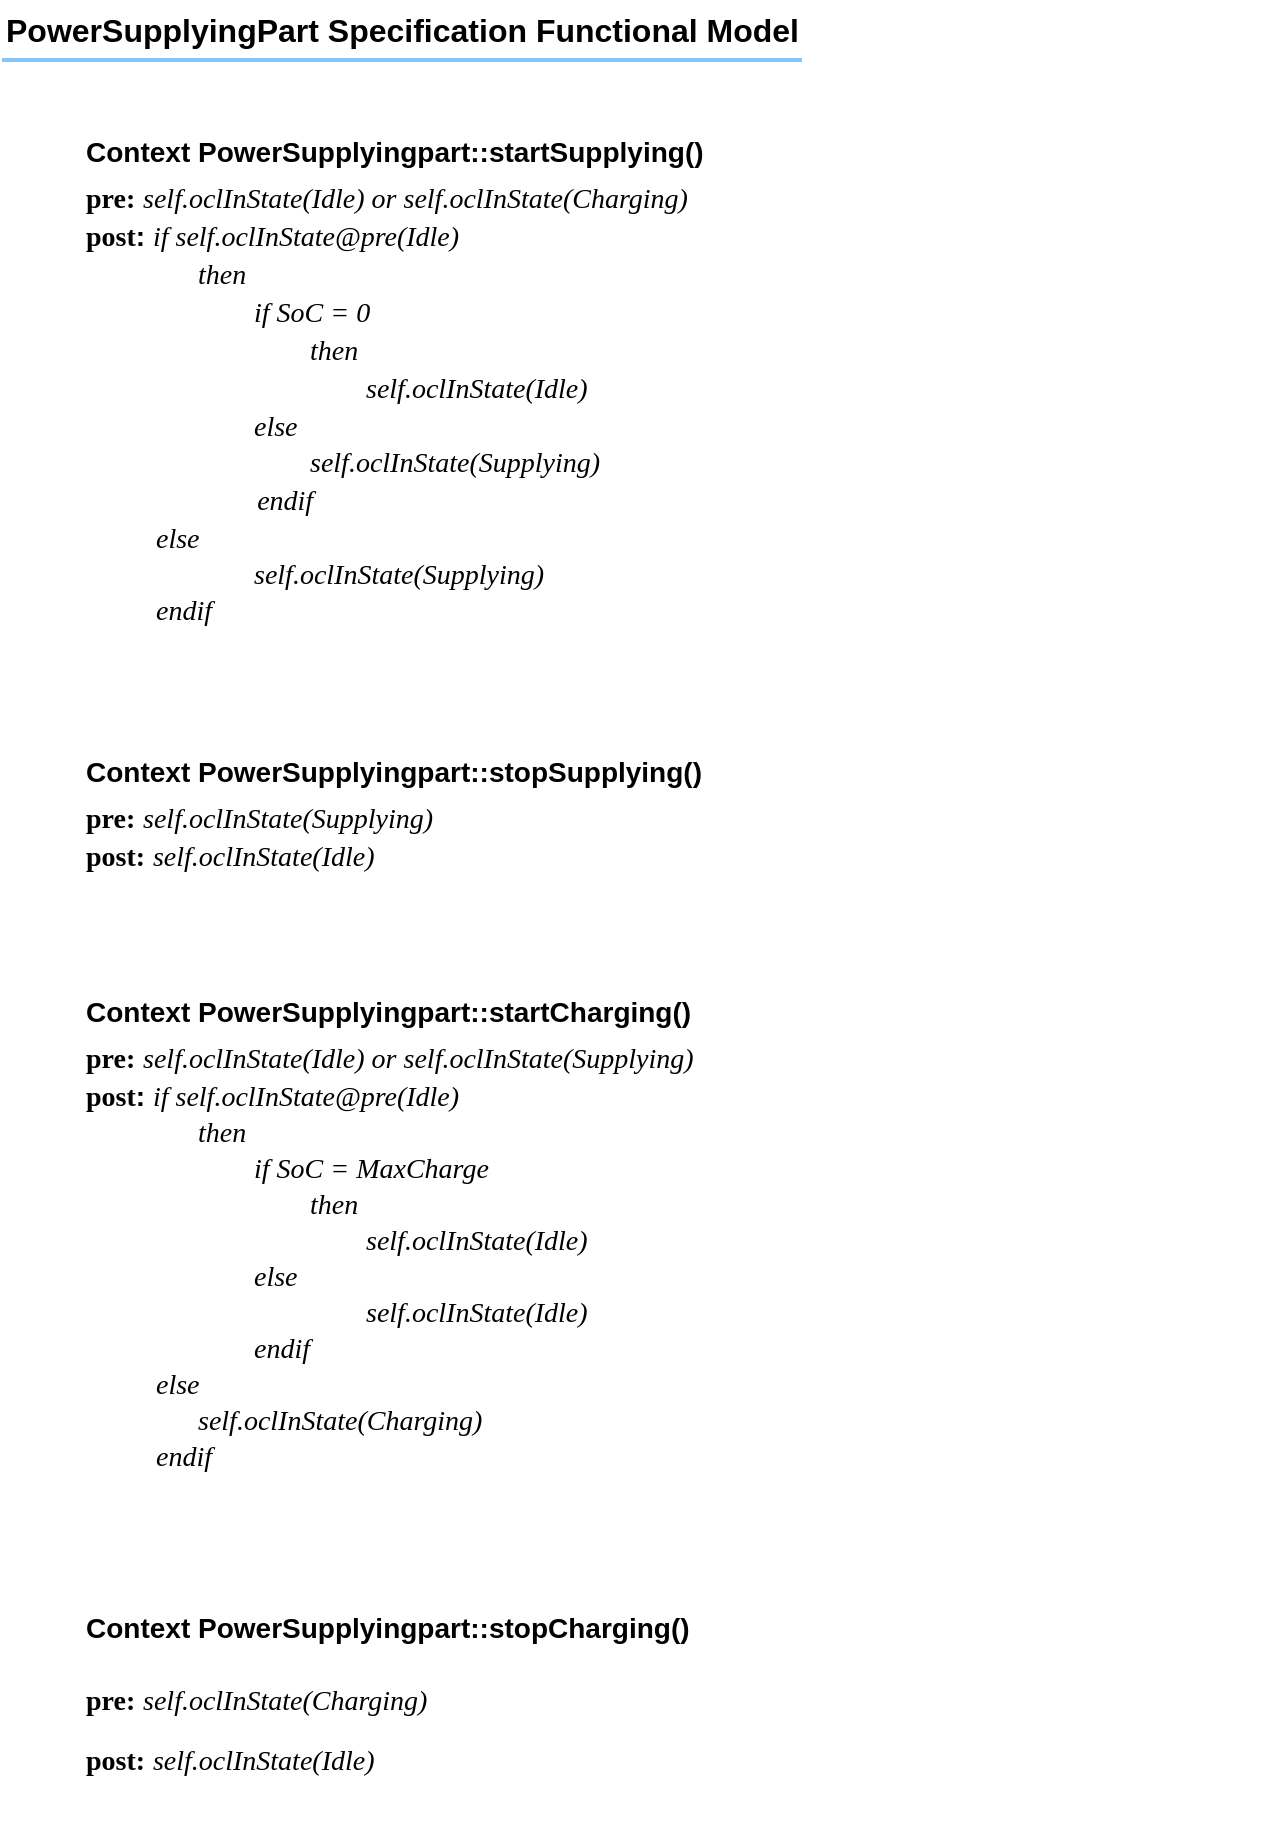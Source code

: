 <mxfile version="26.0.7">
  <diagram name="Page-1" id="fLU8VcNCep6opNJ1BtbN">
    <mxGraphModel dx="1218" dy="698" grid="1" gridSize="10" guides="1" tooltips="1" connect="1" arrows="1" fold="1" page="1" pageScale="1" pageWidth="827" pageHeight="1169" math="0" shadow="0">
      <root>
        <mxCell id="0" />
        <mxCell id="1" parent="0" />
        <mxCell id="bMbit08Fi7w39qJ4cQUI-2" value="&lt;h1 style=&quot;margin-top: 0px; line-height: 50%;&quot;&gt;&lt;font style=&quot;font-size: 14px; line-height: 50%;&quot;&gt;Context PowerSupplyingpart::startSupplying()&lt;/font&gt;&lt;/h1&gt;&lt;p style=&quot;line-height: 50%;&quot;&gt;&lt;font style=&quot;font-size: 14px; line-height: 50%;&quot;&gt;&lt;b&gt;&lt;font face=&quot;Times New Roman&quot;&gt;pre:&lt;/font&gt; &lt;/b&gt;&lt;font face=&quot;Times New Roman&quot;&gt;&lt;i&gt;self.oclInState(Idle) or self.oclInState(Charging)&lt;/i&gt;&lt;/font&gt;&lt;/font&gt;&lt;/p&gt;&lt;p style=&quot;line-height: 50%;&quot;&gt;&lt;font style=&quot;font-size: 14px; line-height: 50%;&quot;&gt;&lt;b&gt;&lt;font face=&quot;Times New Roman&quot;&gt;post&lt;/font&gt;:&lt;/b&gt;&amp;nbsp;&lt;font face=&quot;Times New Roman&quot;&gt;&lt;i&gt;if self.oclInState@pre(Idle)&lt;/i&gt;&lt;/font&gt;&lt;/font&gt;&lt;/p&gt;&lt;p style=&quot;line-height: 50%;&quot;&gt;&lt;font style=&quot;font-size: 14px; line-height: 50%;&quot;&gt;&lt;font face=&quot;Times New Roman&quot;&gt;&lt;i&gt;&lt;span style=&quot;white-space: pre;&quot;&gt;&#x9;&lt;/span&gt;&lt;span style=&quot;white-space: pre;&quot;&gt;&#x9;&lt;/span&gt;then&lt;br&gt;&lt;/i&gt;&lt;/font&gt;&lt;/font&gt;&lt;/p&gt;&lt;p style=&quot;line-height: 6px;&quot;&gt;&lt;font style=&quot;font-size: 14px; line-height: 7px;&quot;&gt;&lt;font face=&quot;Times New Roman&quot;&gt;&lt;i&gt;&lt;span style=&quot;white-space: pre;&quot;&gt;&#x9;&lt;/span&gt;&lt;span style=&quot;white-space: pre;&quot;&gt;&#x9;&lt;/span&gt;&lt;span style=&quot;white-space: pre;&quot;&gt;&#x9;&lt;/span&gt;if SoC = 0&lt;/i&gt;&lt;/font&gt;&lt;/font&gt;&lt;/p&gt;&lt;p style=&quot;line-height: 6px;&quot;&gt;&lt;font style=&quot;font-size: 14px; line-height: 7px;&quot; face=&quot;Times New Roman&quot;&gt;&lt;i&gt;&lt;span style=&quot;white-space: pre;&quot;&gt;&#x9;&lt;/span&gt;&lt;span style=&quot;white-space: pre;&quot;&gt;&#x9;&lt;span style=&quot;white-space: pre;&quot;&gt;&#x9;&lt;/span&gt;&lt;span style=&quot;white-space: pre;&quot;&gt;&#x9;&lt;/span&gt;&lt;/span&gt;then&lt;br&gt;&lt;/i&gt;&lt;/font&gt;&lt;/p&gt;&lt;p style=&quot;line-height: 6px;&quot;&gt;&lt;font style=&quot;font-size: 14px; line-height: 7px;&quot;&gt;&lt;font face=&quot;Times New Roman&quot;&gt;&lt;i&gt;&lt;span style=&quot;white-space: pre;&quot;&gt;&#x9;&lt;/span&gt;&amp;nbsp;&amp;nbsp;&lt;span style=&quot;white-space: pre;&quot;&gt;&#x9;&lt;/span&gt;&lt;span style=&quot;white-space: pre;&quot;&gt;&#x9;&lt;span style=&quot;white-space: pre;&quot;&gt;&#x9;&lt;/span&gt;&lt;span style=&quot;white-space: pre;&quot;&gt;&#x9;&lt;/span&gt;&lt;/span&gt;self.oclInState(Idle)&lt;/i&gt;&lt;/font&gt;&lt;br&gt;&lt;/font&gt;&lt;/p&gt;&lt;p style=&quot;line-height: 6px;&quot;&gt;&lt;i style=&quot;background-color: transparent; color: light-dark(rgb(0, 0, 0), rgb(255, 255, 255)); font-family: &amp;quot;Times New Roman&amp;quot;;&quot;&gt;&lt;font style=&quot;font-size: 14px; line-height: 7px;&quot;&gt;&lt;span style=&quot;white-space: pre;&quot;&gt;&#x9;&lt;/span&gt;&amp;nbsp; &lt;span style=&quot;white-space: pre;&quot;&gt;&#x9;&lt;/span&gt;&lt;span style=&quot;white-space: pre;&quot;&gt;&#x9;&lt;/span&gt;else&lt;/font&gt;&lt;/i&gt;&lt;/p&gt;&lt;p style=&quot;line-height: 6px;&quot;&gt;&lt;i style=&quot;font-size: 14px; font-family: &amp;quot;Times New Roman&amp;quot;; background-color: transparent; color: light-dark(rgb(0, 0, 0), rgb(255, 255, 255));&quot;&gt;&amp;nbsp;&amp;nbsp;&lt;span style=&quot;white-space: pre;&quot;&gt;&#x9;&lt;/span&gt;&lt;span style=&quot;white-space: pre;&quot;&gt;&#x9;&lt;span style=&quot;white-space: pre;&quot;&gt;&#x9;&lt;/span&gt;&lt;span style=&quot;white-space: pre;&quot;&gt;&#x9;&lt;/span&gt;&lt;/span&gt;self.oclInState(Supplying)&lt;/i&gt;&lt;/p&gt;&lt;p&gt;&lt;font style=&quot;font-size: 14px;&quot;&gt;&lt;/font&gt;&lt;/p&gt;&lt;p style=&quot;line-height: 6px;&quot;&gt;&lt;font style=&quot;font-size: 14px; line-height: 7px;&quot;&gt;&lt;span style=&quot;white-space: pre;&quot;&gt;&#x9;&lt;/span&gt;&amp;nbsp;&lt;span style=&quot;white-space: pre;&quot;&gt;&#x9;&lt;/span&gt;&amp;nbsp; &amp;nbsp; &amp;nbsp;&amp;nbsp;&lt;font face=&quot;Times New Roman&quot;&gt;&lt;i&gt;endif&lt;/i&gt;&lt;/font&gt;&lt;/font&gt;&lt;/p&gt;&lt;p style=&quot;line-height: 6px;&quot;&gt;&lt;font style=&quot;font-size: 14px; line-height: 7px;&quot;&gt;&lt;font face=&quot;Times New Roman&quot;&gt;&lt;i&gt;&lt;span style=&quot;white-space: pre;&quot;&gt;&#x9;&lt;/span&gt;&amp;nbsp; else&lt;/i&gt;&lt;/font&gt;&lt;/font&gt;&lt;i style=&quot;background-color: transparent; color: light-dark(rgb(0, 0, 0), rgb(255, 255, 255)); font-family: &amp;quot;Times New Roman&amp;quot;; font-size: 14px;&quot;&gt;&lt;span style=&quot;white-space: pre;&quot;&gt;&#x9;&lt;/span&gt;&lt;/i&gt;&lt;/p&gt;&lt;p style=&quot;line-height: 6px;&quot;&gt;&lt;i style=&quot;background-color: transparent; color: light-dark(rgb(0, 0, 0), rgb(255, 255, 255)); font-family: &amp;quot;Times New Roman&amp;quot;; font-size: 14px;&quot;&gt;&lt;span style=&quot;white-space: pre;&quot;&gt;&#x9;&lt;/span&gt;&lt;span style=&quot;white-space: pre;&quot;&gt;&#x9;&lt;/span&gt;&lt;span style=&quot;white-space: pre;&quot;&gt;&#x9;&lt;/span&gt;self.oclInState(Supplying)&lt;br&gt;&lt;/i&gt;&lt;/p&gt;&lt;p style=&quot;line-height: 6px;&quot;&gt;&lt;i style=&quot;background-color: transparent; color: light-dark(rgb(0, 0, 0), rgb(255, 255, 255)); font-family: &amp;quot;Times New Roman&amp;quot;; font-size: 14px;&quot;&gt;&lt;span style=&quot;white-space: pre;&quot;&gt;&#x9;&lt;/span&gt;&amp;nbsp; endif&lt;br&gt;&lt;/i&gt;&lt;/p&gt;" style="text;html=1;whiteSpace=wrap;overflow=hidden;rounded=0;" parent="1" vertex="1">
          <mxGeometry x="80" y="100" width="600" height="280" as="geometry" />
        </mxCell>
        <mxCell id="bMbit08Fi7w39qJ4cQUI-6" value="" style="group" parent="1" vertex="1" connectable="0">
          <mxGeometry x="40" y="40" width="450" height="35" as="geometry" />
        </mxCell>
        <mxCell id="bMbit08Fi7w39qJ4cQUI-4" value="&lt;b&gt;PowerSupplyingPart Specification Functional Model&lt;/b&gt;" style="text;fontSize=16;verticalAlign=middle;strokeColor=none;fillColor=none;whiteSpace=wrap;html=1;" parent="bMbit08Fi7w39qJ4cQUI-6" vertex="1">
          <mxGeometry width="450" height="30" as="geometry" />
        </mxCell>
        <mxCell id="bMbit08Fi7w39qJ4cQUI-5" value="" style="dashed=0;shape=line;strokeWidth=2;noLabel=1;strokeColor=#0C8CF2;opacity=50;" parent="bMbit08Fi7w39qJ4cQUI-6" vertex="1">
          <mxGeometry y="25" width="400" height="10" as="geometry" />
        </mxCell>
        <mxCell id="bMbit08Fi7w39qJ4cQUI-7" value="&lt;h1 style=&quot;margin-top: 0px; line-height: 50%;&quot;&gt;&lt;font style=&quot;font-size: 14px; line-height: 50%;&quot;&gt;Context PowerSupplyingpart::stopSupplying()&lt;/font&gt;&lt;/h1&gt;&lt;p style=&quot;line-height: 50%;&quot;&gt;&lt;font style=&quot;font-size: 14px; line-height: 50%;&quot;&gt;&lt;b style=&quot;background-color: transparent; color: light-dark(rgb(0, 0, 0), rgb(255, 255, 255));&quot;&gt;&lt;font face=&quot;Times New Roman&quot;&gt;pre:&lt;/font&gt;&amp;nbsp;&lt;/b&gt;&lt;font style=&quot;background-color: transparent; color: light-dark(rgb(0, 0, 0), rgb(255, 255, 255));&quot; face=&quot;Times New Roman&quot;&gt;&lt;i&gt;self.oclInState(&lt;/i&gt;&lt;/font&gt;&lt;i style=&quot;background-color: transparent; color: light-dark(rgb(0, 0, 0), rgb(255, 255, 255)); font-family: &amp;quot;Times New Roman&amp;quot;;&quot;&gt;Supplying&lt;/i&gt;&lt;font style=&quot;background-color: transparent; color: light-dark(rgb(0, 0, 0), rgb(255, 255, 255));&quot; face=&quot;Times New Roman&quot;&gt;&lt;i&gt;)&lt;/i&gt;&lt;/font&gt;&lt;/font&gt;&lt;/p&gt;&lt;p style=&quot;line-height: 50%;&quot;&gt;&lt;font style=&quot;font-size: 14px; line-height: 50%;&quot;&gt;&lt;font&gt;&lt;b&gt;&lt;font face=&quot;Times New Roman&quot;&gt;post:&lt;/font&gt;&lt;/b&gt;&amp;nbsp;&lt;/font&gt;&lt;span style=&quot;background-color: transparent; color: light-dark(rgb(0, 0, 0), rgb(255, 255, 255));&quot;&gt;&lt;font face=&quot;Times New Roman&quot;&gt;&lt;i&gt;self.oclInState(Idle)&lt;/i&gt;&lt;/font&gt;&lt;/span&gt;&lt;/font&gt;&lt;/p&gt;" style="text;html=1;whiteSpace=wrap;overflow=hidden;rounded=0;" parent="1" vertex="1">
          <mxGeometry x="80" y="410" width="600" height="80" as="geometry" />
        </mxCell>
        <mxCell id="bMbit08Fi7w39qJ4cQUI-8" value="&lt;h1 style=&quot;margin-top: 0px; line-height: 50%;&quot;&gt;&lt;font style=&quot;font-size: 14px; line-height: 50%;&quot;&gt;Context PowerSupplyingpart::startCharging()&lt;/font&gt;&lt;/h1&gt;&lt;p style=&quot;line-height: 50%;&quot;&gt;&lt;font style=&quot;font-size: 14px; line-height: 50%;&quot;&gt;&lt;b&gt;&lt;font face=&quot;Times New Roman&quot;&gt;pre:&lt;/font&gt; &lt;/b&gt;&lt;font face=&quot;Times New Roman&quot;&gt;&lt;i&gt;self.oclInState(Idle) or&amp;nbsp;&lt;/i&gt;&lt;/font&gt;&lt;/font&gt;&lt;font style=&quot;background-color: transparent; color: light-dark(rgb(0, 0, 0), rgb(255, 255, 255)); font-size: 14px;&quot; face=&quot;Times New Roman&quot;&gt;&lt;i&gt;self.oclInState(&lt;/i&gt;&lt;/font&gt;&lt;i style=&quot;background-color: transparent; color: light-dark(rgb(0, 0, 0), rgb(255, 255, 255)); font-size: 14px; font-family: &amp;quot;Times New Roman&amp;quot;;&quot;&gt;Supplying&lt;/i&gt;&lt;font style=&quot;background-color: transparent; color: light-dark(rgb(0, 0, 0), rgb(255, 255, 255)); font-size: 14px;&quot; face=&quot;Times New Roman&quot;&gt;&lt;i&gt;)&lt;/i&gt;&lt;/font&gt;&lt;/p&gt;&lt;p style=&quot;line-height: 50%;&quot;&gt;&lt;font style=&quot;font-size: 14px; line-height: 50%;&quot;&gt;&lt;b&gt;&lt;font face=&quot;Times New Roman&quot;&gt;post&lt;/font&gt;:&lt;/b&gt;&amp;nbsp;&lt;/font&gt;&lt;i style=&quot;background-color: transparent; color: light-dark(rgb(0, 0, 0), rgb(255, 255, 255)); font-family: &amp;quot;Times New Roman&amp;quot;; font-size: 14px;&quot;&gt;if self.oclInState@pre(Idle)&lt;/i&gt;&lt;/p&gt;&lt;p style=&quot;line-height: 50%;&quot;&gt;&lt;i style=&quot;background-color: transparent; color: light-dark(rgb(0, 0, 0), rgb(255, 255, 255)); font-family: &amp;quot;Times New Roman&amp;quot;; font-size: 14px;&quot;&gt;&lt;span style=&quot;white-space: pre;&quot;&gt;&#x9;&lt;/span&gt;&lt;span style=&quot;white-space: pre;&quot;&gt;&#x9;&lt;/span&gt;then&lt;br&gt;&lt;/i&gt;&lt;/p&gt;&lt;p style=&quot;line-height: 50%;&quot;&gt;&lt;i style=&quot;background-color: transparent; color: light-dark(rgb(0, 0, 0), rgb(255, 255, 255)); font-family: &amp;quot;Times New Roman&amp;quot;; font-size: 14px;&quot;&gt;&lt;span style=&quot;white-space: pre;&quot;&gt;&#x9;&lt;/span&gt;&lt;span style=&quot;white-space: pre;&quot;&gt;&#x9;&lt;span style=&quot;white-space: pre;&quot;&gt;&#x9;&lt;/span&gt;&lt;/span&gt;if SoC = MaxCharge&amp;nbsp;&lt;/i&gt;&lt;/p&gt;&lt;p style=&quot;line-height: 50%;&quot;&gt;&lt;i style=&quot;background-color: transparent; color: light-dark(rgb(0, 0, 0), rgb(255, 255, 255)); font-family: &amp;quot;Times New Roman&amp;quot;; font-size: 14px;&quot;&gt;&lt;span style=&quot;white-space: pre;&quot;&gt;&#x9;&lt;/span&gt;&lt;span style=&quot;white-space: pre;&quot;&gt;&#x9;&lt;/span&gt;&lt;span style=&quot;white-space: pre;&quot;&gt;&#x9;&lt;/span&gt;&lt;span style=&quot;white-space: pre;&quot;&gt;&#x9;&lt;/span&gt;then&lt;/i&gt;&lt;/p&gt;&lt;p style=&quot;line-height: 50%;&quot;&gt;&lt;i style=&quot;font-family: &amp;quot;Times New Roman&amp;quot;; font-size: 14px;&quot;&gt;&lt;span style=&quot;white-space: pre;&quot;&gt;&#x9;&lt;/span&gt;&lt;span style=&quot;white-space: pre;&quot;&gt;&#x9;&lt;/span&gt;&lt;span style=&quot;white-space: pre;&quot;&gt;&#x9;&lt;/span&gt;&lt;span style=&quot;white-space: pre;&quot;&gt;&#x9;&lt;/span&gt;&lt;span style=&quot;white-space: pre;&quot;&gt;&#x9;&lt;/span&gt;self.oclInState(Idle)&lt;/i&gt;&lt;/p&gt;&lt;p style=&quot;line-height: 50%;&quot;&gt;&lt;i style=&quot;font-family: &amp;quot;Times New Roman&amp;quot;; font-size: 14px;&quot;&gt;&lt;span style=&quot;white-space: pre;&quot;&gt;&#x9;&lt;/span&gt;&lt;span style=&quot;white-space: pre;&quot;&gt;&#x9;&lt;/span&gt;&lt;span style=&quot;white-space: pre;&quot;&gt;&#x9;&lt;/span&gt;else&lt;br&gt;&lt;/i&gt;&lt;/p&gt;&lt;p style=&quot;line-height: 50%;&quot;&gt;&lt;i style=&quot;font-family: &amp;quot;Times New Roman&amp;quot;; font-size: 14px;&quot;&gt;&lt;span style=&quot;white-space: pre;&quot;&gt;&#x9;&lt;/span&gt;&lt;span style=&quot;white-space: pre;&quot;&gt;&#x9;&lt;/span&gt;&lt;span style=&quot;white-space: pre;&quot;&gt;&#x9;&lt;/span&gt;&lt;span style=&quot;white-space: pre;&quot;&gt;&#x9;&lt;/span&gt;&lt;span style=&quot;white-space: pre;&quot;&gt;&#x9;&lt;/span&gt;self.oclInState(Idle)&lt;/i&gt;&lt;i style=&quot;font-family: &amp;quot;Times New Roman&amp;quot;; font-size: 14px;&quot;&gt;&lt;/i&gt;&lt;/p&gt;&lt;p style=&quot;line-height: 50%;&quot;&gt;&lt;i style=&quot;font-family: &amp;quot;Times New Roman&amp;quot;; font-size: 14px;&quot;&gt;&lt;span style=&quot;white-space: pre;&quot;&gt;&#x9;&lt;/span&gt;&lt;span style=&quot;white-space: pre;&quot;&gt;&#x9;&lt;/span&gt;&lt;span style=&quot;white-space: pre;&quot;&gt;&#x9;&lt;/span&gt;endif&lt;br&gt;&lt;/i&gt;&lt;/p&gt;&lt;p style=&quot;line-height: 50%;&quot;&gt;&lt;i style=&quot;background-color: transparent; color: light-dark(rgb(0, 0, 0), rgb(255, 255, 255)); font-family: &amp;quot;Times New Roman&amp;quot;; font-size: 14px;&quot;&gt;&lt;span style=&quot;white-space: pre;&quot;&gt;&#x9;&lt;/span&gt;&amp;nbsp; else&lt;br&gt;&lt;/i&gt;&lt;/p&gt;&lt;p style=&quot;line-height: 50%;&quot;&gt;&lt;i style=&quot;background-color: transparent; color: light-dark(rgb(0, 0, 0), rgb(255, 255, 255)); font-family: &amp;quot;Times New Roman&amp;quot;; font-size: 14px;&quot;&gt;&lt;span style=&quot;white-space: pre;&quot;&gt;&#x9;&lt;/span&gt;&lt;span style=&quot;white-space: pre;&quot;&gt;&#x9;&lt;/span&gt;self.oclInState(Charging)&lt;/i&gt;&lt;/p&gt;&lt;p style=&quot;line-height: 50%;&quot;&gt;&lt;i style=&quot;background-color: transparent; color: light-dark(rgb(0, 0, 0), rgb(255, 255, 255)); font-family: &amp;quot;Times New Roman&amp;quot;; font-size: 14px;&quot;&gt;&lt;span style=&quot;white-space: pre;&quot;&gt;&#x9;&lt;/span&gt;&amp;nbsp; endif&lt;br&gt;&lt;/i&gt;&lt;/p&gt;&lt;p style=&quot;line-height: 50%;&quot;&gt;&lt;br&gt;&lt;/p&gt;" style="text;html=1;whiteSpace=wrap;overflow=hidden;rounded=0;" parent="1" vertex="1">
          <mxGeometry x="80" y="530" width="600" height="260" as="geometry" />
        </mxCell>
        <mxCell id="bMbit08Fi7w39qJ4cQUI-9" value="&lt;h1 style=&quot;margin-top: 0px;&quot;&gt;&lt;font style=&quot;font-size: 14px;&quot;&gt;Context PowerSupplyingpart::stopCharging()&lt;/font&gt;&lt;/h1&gt;&lt;p&gt;&lt;font style=&quot;font-size: 14px;&quot;&gt;&lt;b style=&quot;background-color: transparent; color: light-dark(rgb(0, 0, 0), rgb(255, 255, 255));&quot;&gt;&lt;font face=&quot;Times New Roman&quot;&gt;pre:&lt;/font&gt;&amp;nbsp;&lt;/b&gt;&lt;font style=&quot;background-color: transparent; color: light-dark(rgb(0, 0, 0), rgb(255, 255, 255));&quot; face=&quot;Times New Roman&quot;&gt;&lt;i&gt;self.oclInState(&lt;/i&gt;&lt;/font&gt;&lt;i style=&quot;background-color: transparent; color: light-dark(rgb(0, 0, 0), rgb(255, 255, 255)); font-family: &amp;quot;Times New Roman&amp;quot;;&quot;&gt;Charging&lt;/i&gt;&lt;font style=&quot;background-color: transparent; color: light-dark(rgb(0, 0, 0), rgb(255, 255, 255));&quot; face=&quot;Times New Roman&quot;&gt;&lt;i&gt;)&lt;/i&gt;&lt;/font&gt;&lt;/font&gt;&lt;/p&gt;&lt;p&gt;&lt;font style=&quot;font-size: 14px;&quot;&gt;&lt;font style=&quot;&quot;&gt;&lt;b&gt;&lt;font face=&quot;Times New Roman&quot;&gt;post:&lt;/font&gt;&lt;/b&gt;&amp;nbsp;&lt;/font&gt;&lt;span style=&quot;background-color: transparent; color: light-dark(rgb(0, 0, 0), rgb(255, 255, 255));&quot;&gt;&lt;font style=&quot;&quot; face=&quot;Times New Roman&quot;&gt;&lt;i style=&quot;&quot;&gt;self.oclInState(Idle)&lt;/i&gt;&lt;/font&gt;&lt;/span&gt;&lt;/font&gt;&lt;/p&gt;" style="text;html=1;whiteSpace=wrap;overflow=hidden;rounded=0;" parent="1" vertex="1">
          <mxGeometry x="80" y="830" width="600" height="130" as="geometry" />
        </mxCell>
      </root>
    </mxGraphModel>
  </diagram>
</mxfile>
